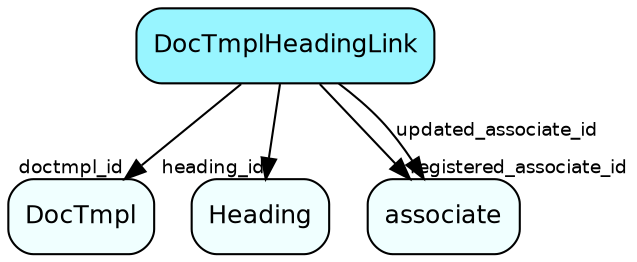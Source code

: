 digraph DocTmplHeadingLink  {
node [shape = box style="rounded, filled" fontname = "Helvetica" fontsize = "12" ]
edge [fontname = "Helvetica" fontsize = "9"]

DocTmplHeadingLink[fillcolor = "cadetblue1"]
DocTmpl[fillcolor = "azure1"]
Heading[fillcolor = "azure1"]
associate[fillcolor = "azure1"]
DocTmplHeadingLink -> DocTmpl [headlabel = "doctmpl_id"]
DocTmplHeadingLink -> Heading [headlabel = "heading_id"]
DocTmplHeadingLink -> associate [headlabel = "registered_associate_id"]
DocTmplHeadingLink -> associate [label = "updated_associate_id"]
}
